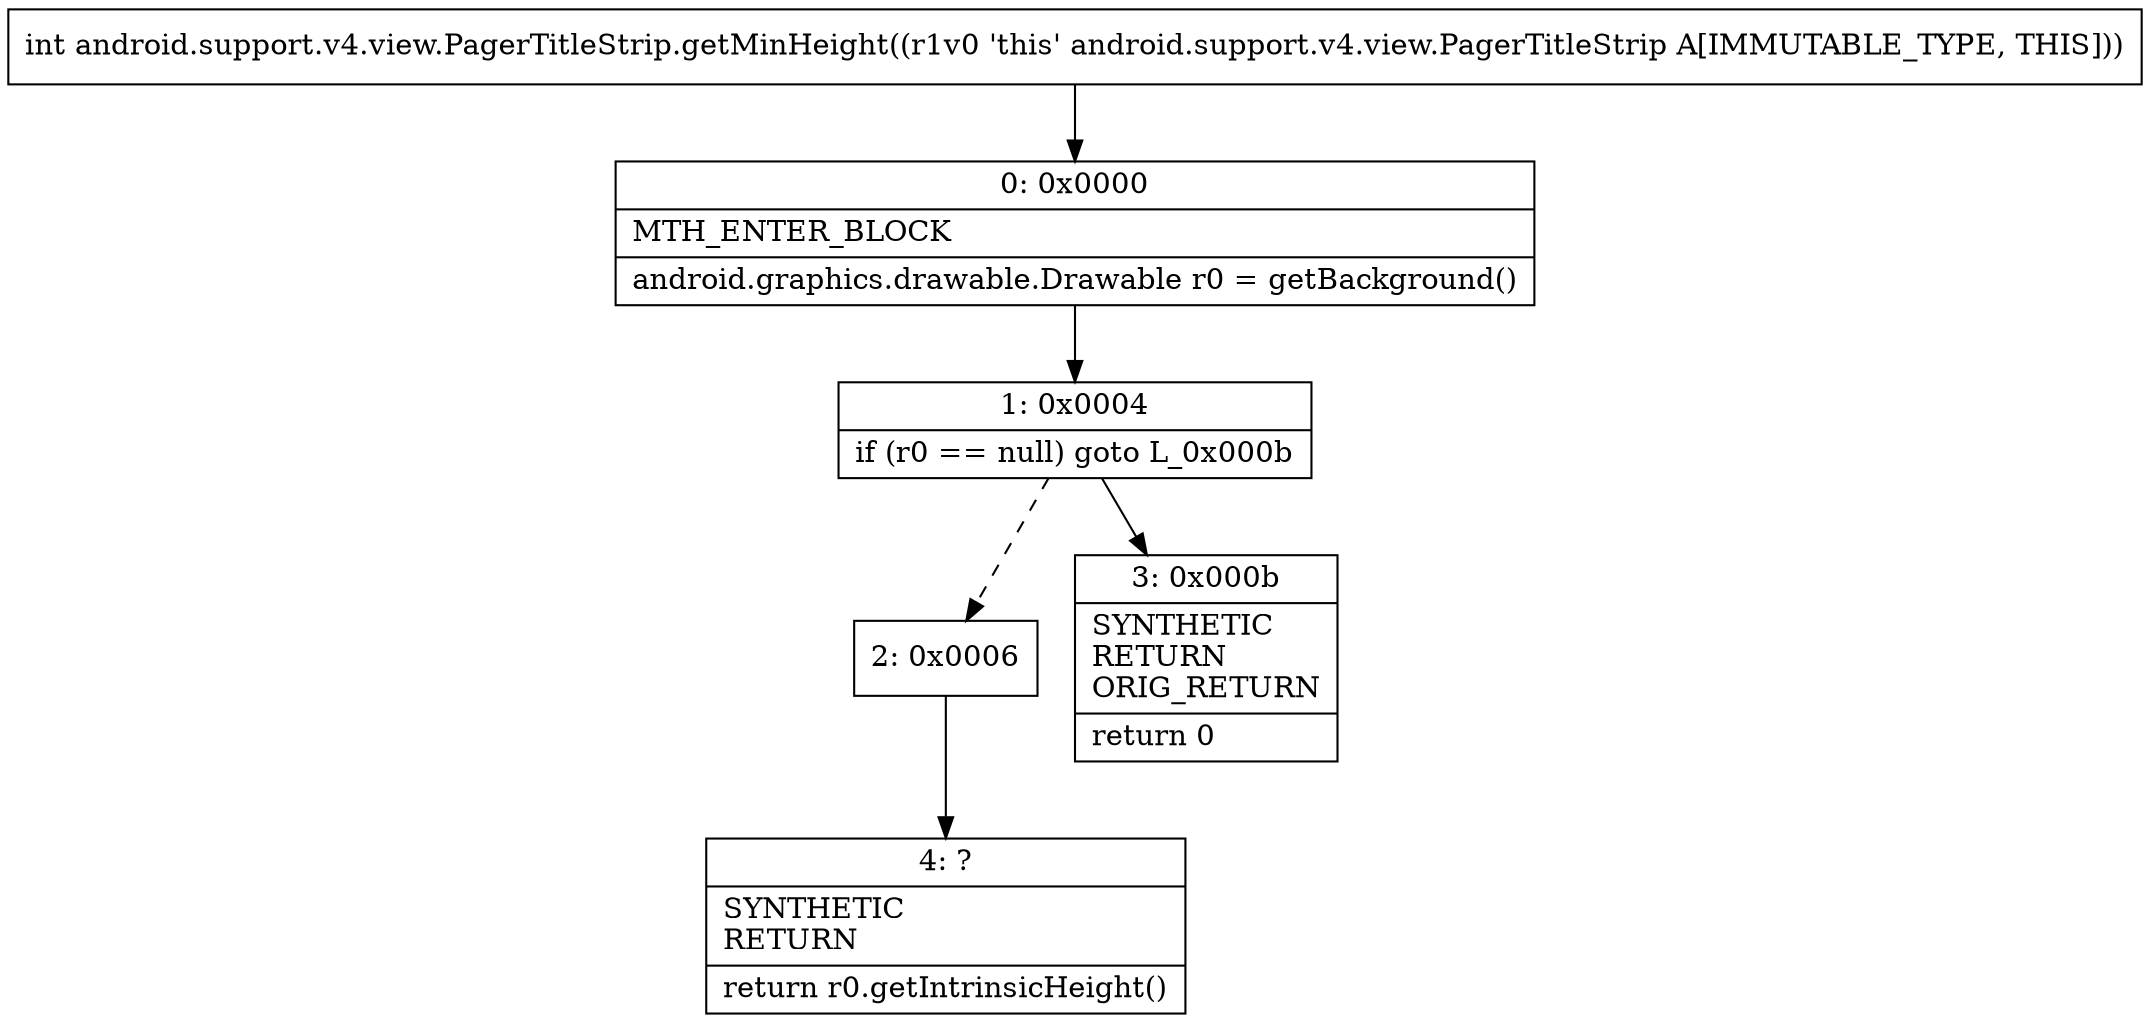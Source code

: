 digraph "CFG forandroid.support.v4.view.PagerTitleStrip.getMinHeight()I" {
Node_0 [shape=record,label="{0\:\ 0x0000|MTH_ENTER_BLOCK\l|android.graphics.drawable.Drawable r0 = getBackground()\l}"];
Node_1 [shape=record,label="{1\:\ 0x0004|if (r0 == null) goto L_0x000b\l}"];
Node_2 [shape=record,label="{2\:\ 0x0006}"];
Node_3 [shape=record,label="{3\:\ 0x000b|SYNTHETIC\lRETURN\lORIG_RETURN\l|return 0\l}"];
Node_4 [shape=record,label="{4\:\ ?|SYNTHETIC\lRETURN\l|return r0.getIntrinsicHeight()\l}"];
MethodNode[shape=record,label="{int android.support.v4.view.PagerTitleStrip.getMinHeight((r1v0 'this' android.support.v4.view.PagerTitleStrip A[IMMUTABLE_TYPE, THIS])) }"];
MethodNode -> Node_0;
Node_0 -> Node_1;
Node_1 -> Node_2[style=dashed];
Node_1 -> Node_3;
Node_2 -> Node_4;
}

